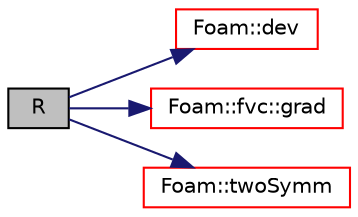 digraph "R"
{
  bgcolor="transparent";
  edge [fontname="Helvetica",fontsize="10",labelfontname="Helvetica",labelfontsize="10"];
  node [fontname="Helvetica",fontsize="10",shape=record];
  rankdir="LR";
  Node1 [label="R",height=0.2,width=0.4,color="black", fillcolor="grey75", style="filled", fontcolor="black"];
  Node1 -> Node2 [color="midnightblue",fontsize="10",style="solid",fontname="Helvetica"];
  Node2 [label="Foam::dev",height=0.2,width=0.4,color="red",URL="$a10675.html#a042ede1d98e91923a7cc5e14e9f86854"];
  Node1 -> Node3 [color="midnightblue",fontsize="10",style="solid",fontname="Helvetica"];
  Node3 [label="Foam::fvc::grad",height=0.2,width=0.4,color="red",URL="$a10709.html#a7c00ec90ecc15ed3005255e42c52827a"];
  Node1 -> Node4 [color="midnightblue",fontsize="10",style="solid",fontname="Helvetica"];
  Node4 [label="Foam::twoSymm",height=0.2,width=0.4,color="red",URL="$a10675.html#a446550beb700669a32e76d9b87d5e043"];
}
